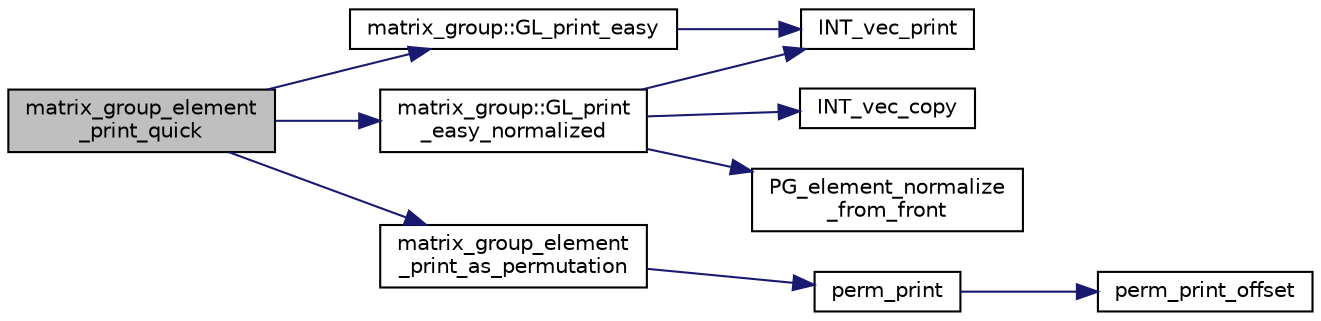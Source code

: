 digraph "matrix_group_element_print_quick"
{
  edge [fontname="Helvetica",fontsize="10",labelfontname="Helvetica",labelfontsize="10"];
  node [fontname="Helvetica",fontsize="10",shape=record];
  rankdir="LR";
  Node7479 [label="matrix_group_element\l_print_quick",height=0.2,width=0.4,color="black", fillcolor="grey75", style="filled", fontcolor="black"];
  Node7479 -> Node7480 [color="midnightblue",fontsize="10",style="solid",fontname="Helvetica"];
  Node7480 [label="matrix_group::GL_print_easy",height=0.2,width=0.4,color="black", fillcolor="white", style="filled",URL="$d3/ded/classmatrix__group.html#a3e6f5c276210e8132523150fad82c57e"];
  Node7480 -> Node7481 [color="midnightblue",fontsize="10",style="solid",fontname="Helvetica"];
  Node7481 [label="INT_vec_print",height=0.2,width=0.4,color="black", fillcolor="white", style="filled",URL="$df/dbf/sajeeb_8_c.html#a79a5901af0b47dd0d694109543c027fe"];
  Node7479 -> Node7482 [color="midnightblue",fontsize="10",style="solid",fontname="Helvetica"];
  Node7482 [label="matrix_group::GL_print\l_easy_normalized",height=0.2,width=0.4,color="black", fillcolor="white", style="filled",URL="$d3/ded/classmatrix__group.html#a4e43d5508d6c7a85e44fd7bd3b52194b"];
  Node7482 -> Node7483 [color="midnightblue",fontsize="10",style="solid",fontname="Helvetica"];
  Node7483 [label="INT_vec_copy",height=0.2,width=0.4,color="black", fillcolor="white", style="filled",URL="$df/dbf/sajeeb_8_c.html#ac2d875e27e009af6ec04d17254d11075"];
  Node7482 -> Node7484 [color="midnightblue",fontsize="10",style="solid",fontname="Helvetica"];
  Node7484 [label="PG_element_normalize\l_from_front",height=0.2,width=0.4,color="black", fillcolor="white", style="filled",URL="$d4/d67/geometry_8h.html#af675caf5f9975573455c8d93cb56bf95"];
  Node7482 -> Node7481 [color="midnightblue",fontsize="10",style="solid",fontname="Helvetica"];
  Node7479 -> Node7485 [color="midnightblue",fontsize="10",style="solid",fontname="Helvetica"];
  Node7485 [label="matrix_group_element\l_print_as_permutation",height=0.2,width=0.4,color="black", fillcolor="white", style="filled",URL="$da/d0a/interface__matrix__group_8_c.html#a91ca957e7be142f650a23cba99fb20a7"];
  Node7485 -> Node7486 [color="midnightblue",fontsize="10",style="solid",fontname="Helvetica"];
  Node7486 [label="perm_print",height=0.2,width=0.4,color="black", fillcolor="white", style="filled",URL="$d2/d7c/combinatorics_8_c.html#a2c7eee1361109e8c5b94921589815194"];
  Node7486 -> Node7487 [color="midnightblue",fontsize="10",style="solid",fontname="Helvetica"];
  Node7487 [label="perm_print_offset",height=0.2,width=0.4,color="black", fillcolor="white", style="filled",URL="$d2/d7c/combinatorics_8_c.html#ab87deef2ba9e4d2ce386a19eeaffecf3"];
}
